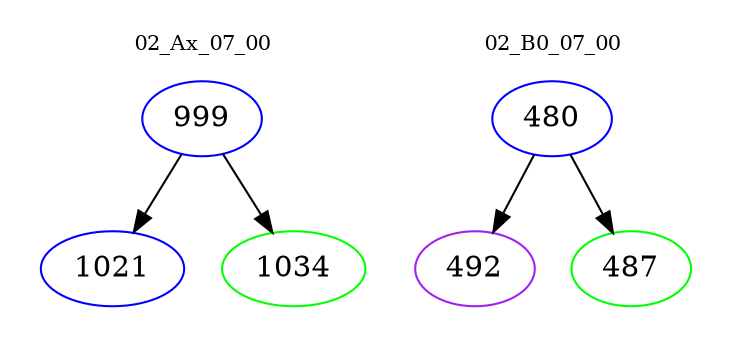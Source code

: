 digraph{
subgraph cluster_0 {
color = white
label = "02_Ax_07_00";
fontsize=10;
T0_999 [label="999", color="blue"]
T0_999 -> T0_1021 [color="black"]
T0_1021 [label="1021", color="blue"]
T0_999 -> T0_1034 [color="black"]
T0_1034 [label="1034", color="green"]
}
subgraph cluster_1 {
color = white
label = "02_B0_07_00";
fontsize=10;
T1_480 [label="480", color="blue"]
T1_480 -> T1_492 [color="black"]
T1_492 [label="492", color="purple"]
T1_480 -> T1_487 [color="black"]
T1_487 [label="487", color="green"]
}
}
